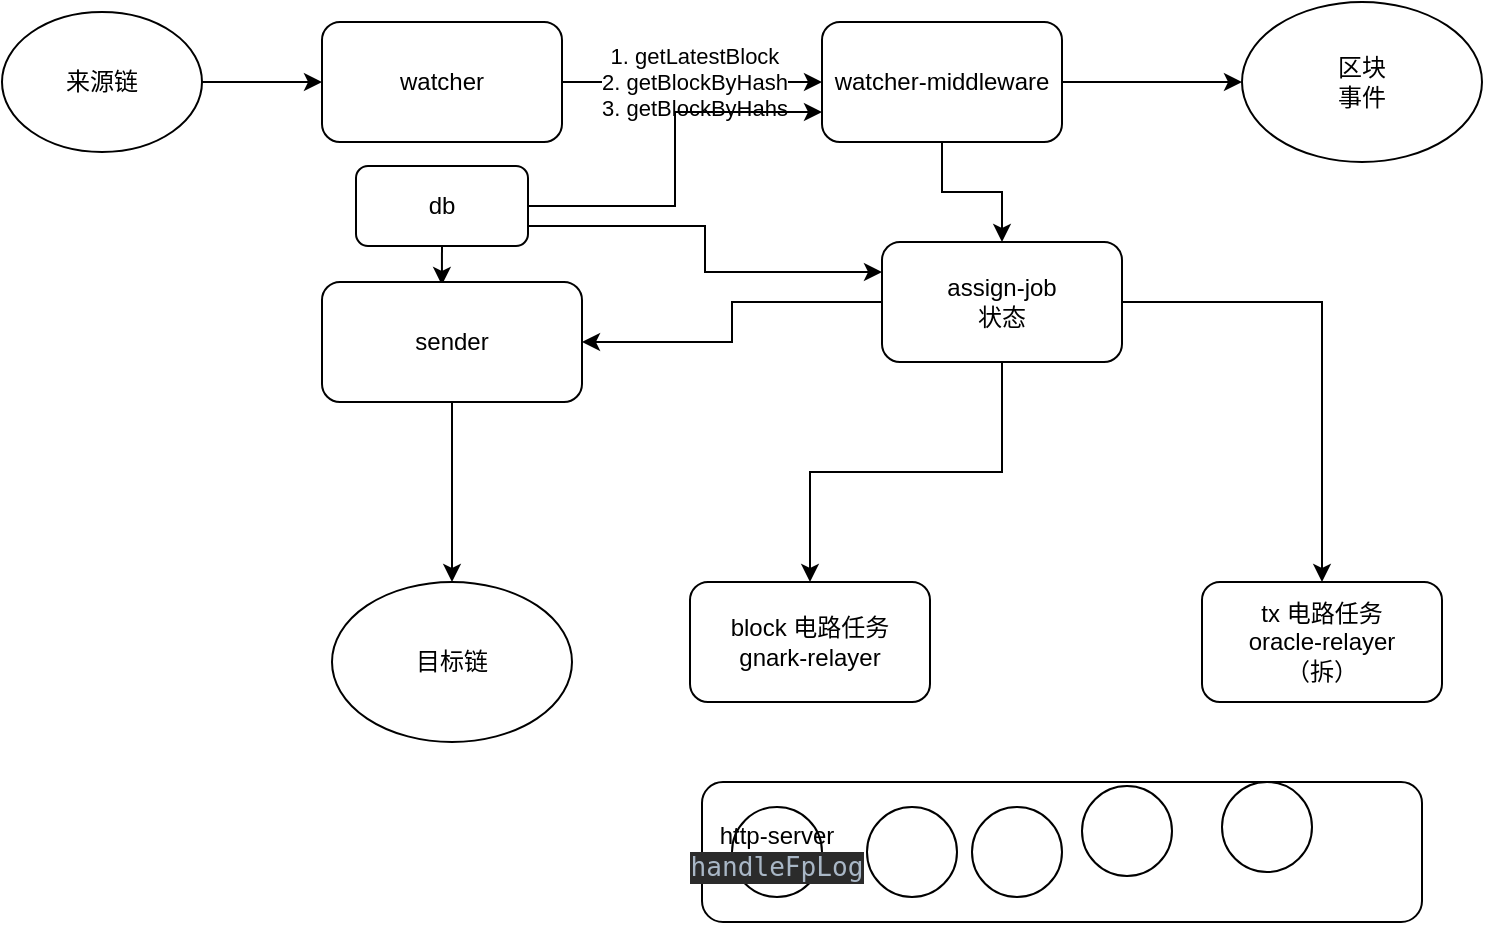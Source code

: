 <mxfile version="21.6.2" type="github">
  <diagram name="第 1 页" id="2FfmDNHcDN7cyOoLiR-4">
    <mxGraphModel dx="1736" dy="492" grid="1" gridSize="10" guides="1" tooltips="1" connect="1" arrows="1" fold="1" page="1" pageScale="1" pageWidth="827" pageHeight="1169" math="0" shadow="0">
      <root>
        <mxCell id="0" />
        <mxCell id="1" parent="0" />
        <mxCell id="phr9aaqnnp__kKiuMH5_-6" style="edgeStyle=orthogonalEdgeStyle;rounded=0;orthogonalLoop=1;jettySize=auto;html=1;" edge="1" parent="1" source="phr9aaqnnp__kKiuMH5_-1" target="phr9aaqnnp__kKiuMH5_-2">
          <mxGeometry relative="1" as="geometry" />
        </mxCell>
        <mxCell id="phr9aaqnnp__kKiuMH5_-7" value="1. getLatestBlock&lt;br&gt;2. getBlockByHash&lt;br&gt;3. getBlockByHahs" style="edgeLabel;html=1;align=center;verticalAlign=middle;resizable=0;points=[];" vertex="1" connectable="0" parent="phr9aaqnnp__kKiuMH5_-6">
          <mxGeometry x="0.011" relative="1" as="geometry">
            <mxPoint as="offset" />
          </mxGeometry>
        </mxCell>
        <mxCell id="phr9aaqnnp__kKiuMH5_-1" value="watcher" style="rounded=1;whiteSpace=wrap;html=1;" vertex="1" parent="1">
          <mxGeometry x="110" y="180" width="120" height="60" as="geometry" />
        </mxCell>
        <mxCell id="phr9aaqnnp__kKiuMH5_-11" style="edgeStyle=orthogonalEdgeStyle;rounded=0;orthogonalLoop=1;jettySize=auto;html=1;" edge="1" parent="1" source="phr9aaqnnp__kKiuMH5_-2" target="phr9aaqnnp__kKiuMH5_-3">
          <mxGeometry relative="1" as="geometry" />
        </mxCell>
        <mxCell id="phr9aaqnnp__kKiuMH5_-12" style="edgeStyle=orthogonalEdgeStyle;rounded=0;orthogonalLoop=1;jettySize=auto;html=1;" edge="1" parent="1" source="phr9aaqnnp__kKiuMH5_-2" target="phr9aaqnnp__kKiuMH5_-16">
          <mxGeometry relative="1" as="geometry">
            <mxPoint x="550.0" y="210.0" as="targetPoint" />
          </mxGeometry>
        </mxCell>
        <mxCell id="phr9aaqnnp__kKiuMH5_-2" value="watcher-middleware" style="rounded=1;whiteSpace=wrap;html=1;" vertex="1" parent="1">
          <mxGeometry x="360" y="180" width="120" height="60" as="geometry" />
        </mxCell>
        <mxCell id="phr9aaqnnp__kKiuMH5_-8" style="edgeStyle=orthogonalEdgeStyle;rounded=0;orthogonalLoop=1;jettySize=auto;html=1;" edge="1" parent="1" source="phr9aaqnnp__kKiuMH5_-3" target="phr9aaqnnp__kKiuMH5_-4">
          <mxGeometry relative="1" as="geometry" />
        </mxCell>
        <mxCell id="phr9aaqnnp__kKiuMH5_-10" style="edgeStyle=orthogonalEdgeStyle;rounded=0;orthogonalLoop=1;jettySize=auto;html=1;" edge="1" parent="1" source="phr9aaqnnp__kKiuMH5_-3" target="phr9aaqnnp__kKiuMH5_-5">
          <mxGeometry relative="1" as="geometry" />
        </mxCell>
        <mxCell id="phr9aaqnnp__kKiuMH5_-26" style="edgeStyle=orthogonalEdgeStyle;rounded=0;orthogonalLoop=1;jettySize=auto;html=1;entryX=1;entryY=0.5;entryDx=0;entryDy=0;" edge="1" parent="1" source="phr9aaqnnp__kKiuMH5_-3" target="phr9aaqnnp__kKiuMH5_-24">
          <mxGeometry relative="1" as="geometry" />
        </mxCell>
        <mxCell id="phr9aaqnnp__kKiuMH5_-3" value="assign-job&lt;br&gt;状态" style="rounded=1;whiteSpace=wrap;html=1;" vertex="1" parent="1">
          <mxGeometry x="390" y="290" width="120" height="60" as="geometry" />
        </mxCell>
        <mxCell id="phr9aaqnnp__kKiuMH5_-4" value="block 电路任务&lt;br&gt;gnark-relayer" style="rounded=1;whiteSpace=wrap;html=1;" vertex="1" parent="1">
          <mxGeometry x="294" y="460" width="120" height="60" as="geometry" />
        </mxCell>
        <mxCell id="phr9aaqnnp__kKiuMH5_-5" value="tx 电路任务&lt;br&gt;oracle-relayer&lt;br&gt;（拆）" style="rounded=1;whiteSpace=wrap;html=1;" vertex="1" parent="1">
          <mxGeometry x="550" y="460" width="120" height="60" as="geometry" />
        </mxCell>
        <mxCell id="phr9aaqnnp__kKiuMH5_-16" value="区块&lt;br&gt;事件" style="ellipse;whiteSpace=wrap;html=1;" vertex="1" parent="1">
          <mxGeometry x="570" y="170" width="120" height="80" as="geometry" />
        </mxCell>
        <mxCell id="phr9aaqnnp__kKiuMH5_-31" style="edgeStyle=orthogonalEdgeStyle;rounded=0;orthogonalLoop=1;jettySize=auto;html=1;entryX=0;entryY=0.75;entryDx=0;entryDy=0;" edge="1" parent="1" source="phr9aaqnnp__kKiuMH5_-17" target="phr9aaqnnp__kKiuMH5_-2">
          <mxGeometry relative="1" as="geometry" />
        </mxCell>
        <mxCell id="phr9aaqnnp__kKiuMH5_-32" style="edgeStyle=orthogonalEdgeStyle;rounded=0;orthogonalLoop=1;jettySize=auto;html=1;exitX=0.5;exitY=1;exitDx=0;exitDy=0;entryX=0.461;entryY=0.025;entryDx=0;entryDy=0;entryPerimeter=0;" edge="1" parent="1" source="phr9aaqnnp__kKiuMH5_-17" target="phr9aaqnnp__kKiuMH5_-24">
          <mxGeometry relative="1" as="geometry" />
        </mxCell>
        <mxCell id="phr9aaqnnp__kKiuMH5_-33" style="edgeStyle=orthogonalEdgeStyle;rounded=0;orthogonalLoop=1;jettySize=auto;html=1;exitX=1;exitY=0.75;exitDx=0;exitDy=0;entryX=0;entryY=0.25;entryDx=0;entryDy=0;" edge="1" parent="1" source="phr9aaqnnp__kKiuMH5_-17" target="phr9aaqnnp__kKiuMH5_-3">
          <mxGeometry relative="1" as="geometry" />
        </mxCell>
        <mxCell id="phr9aaqnnp__kKiuMH5_-17" value="db" style="rounded=1;whiteSpace=wrap;html=1;" vertex="1" parent="1">
          <mxGeometry x="127" y="252" width="86" height="40" as="geometry" />
        </mxCell>
        <mxCell id="phr9aaqnnp__kKiuMH5_-18" value="" style="rounded=1;whiteSpace=wrap;html=1;" vertex="1" parent="1">
          <mxGeometry x="300" y="560" width="360" height="70" as="geometry" />
        </mxCell>
        <mxCell id="phr9aaqnnp__kKiuMH5_-19" value="http-server&lt;br&gt;&lt;div style=&quot;background-color: rgb(43, 43, 43); color: rgb(169, 183, 198); font-family: &amp;quot;JetBrains Mono&amp;quot;, monospace; font-size: 9.8pt;&quot;&gt;handleFpLog&lt;/div&gt;" style="ellipse;whiteSpace=wrap;html=1;aspect=fixed;" vertex="1" parent="1">
          <mxGeometry x="315" y="572.5" width="45" height="45" as="geometry" />
        </mxCell>
        <mxCell id="phr9aaqnnp__kKiuMH5_-20" value="" style="ellipse;whiteSpace=wrap;html=1;aspect=fixed;" vertex="1" parent="1">
          <mxGeometry x="382.5" y="572.5" width="45" height="45" as="geometry" />
        </mxCell>
        <mxCell id="phr9aaqnnp__kKiuMH5_-21" value="" style="ellipse;whiteSpace=wrap;html=1;aspect=fixed;" vertex="1" parent="1">
          <mxGeometry x="435" y="572.5" width="45" height="45" as="geometry" />
        </mxCell>
        <mxCell id="phr9aaqnnp__kKiuMH5_-22" value="" style="ellipse;whiteSpace=wrap;html=1;aspect=fixed;" vertex="1" parent="1">
          <mxGeometry x="490" y="562" width="45" height="45" as="geometry" />
        </mxCell>
        <mxCell id="phr9aaqnnp__kKiuMH5_-23" value="" style="ellipse;whiteSpace=wrap;html=1;aspect=fixed;" vertex="1" parent="1">
          <mxGeometry x="560" y="560" width="45" height="45" as="geometry" />
        </mxCell>
        <mxCell id="phr9aaqnnp__kKiuMH5_-27" style="edgeStyle=orthogonalEdgeStyle;rounded=0;orthogonalLoop=1;jettySize=auto;html=1;entryX=0.5;entryY=0;entryDx=0;entryDy=0;" edge="1" parent="1" source="phr9aaqnnp__kKiuMH5_-24" target="phr9aaqnnp__kKiuMH5_-28">
          <mxGeometry relative="1" as="geometry">
            <mxPoint x="175" y="450" as="targetPoint" />
          </mxGeometry>
        </mxCell>
        <mxCell id="phr9aaqnnp__kKiuMH5_-24" value="sender" style="rounded=1;whiteSpace=wrap;html=1;" vertex="1" parent="1">
          <mxGeometry x="110" y="310" width="130" height="60" as="geometry" />
        </mxCell>
        <mxCell id="phr9aaqnnp__kKiuMH5_-28" value="目标链" style="ellipse;whiteSpace=wrap;html=1;" vertex="1" parent="1">
          <mxGeometry x="115" y="460" width="120" height="80" as="geometry" />
        </mxCell>
        <mxCell id="phr9aaqnnp__kKiuMH5_-30" style="edgeStyle=orthogonalEdgeStyle;rounded=0;orthogonalLoop=1;jettySize=auto;html=1;" edge="1" parent="1" source="phr9aaqnnp__kKiuMH5_-29" target="phr9aaqnnp__kKiuMH5_-1">
          <mxGeometry relative="1" as="geometry" />
        </mxCell>
        <mxCell id="phr9aaqnnp__kKiuMH5_-29" value="来源链" style="ellipse;whiteSpace=wrap;html=1;" vertex="1" parent="1">
          <mxGeometry x="-50" y="175" width="100" height="70" as="geometry" />
        </mxCell>
      </root>
    </mxGraphModel>
  </diagram>
</mxfile>
